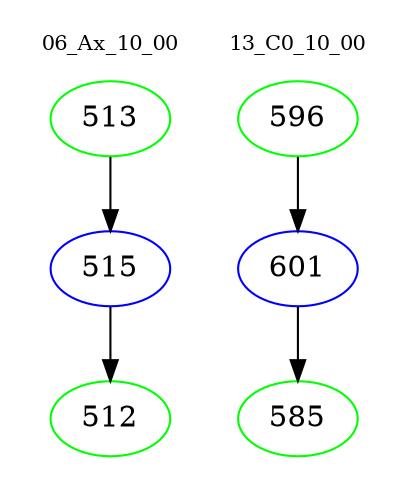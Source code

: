 digraph{
subgraph cluster_0 {
color = white
label = "06_Ax_10_00";
fontsize=10;
T0_513 [label="513", color="green"]
T0_513 -> T0_515 [color="black"]
T0_515 [label="515", color="blue"]
T0_515 -> T0_512 [color="black"]
T0_512 [label="512", color="green"]
}
subgraph cluster_1 {
color = white
label = "13_C0_10_00";
fontsize=10;
T1_596 [label="596", color="green"]
T1_596 -> T1_601 [color="black"]
T1_601 [label="601", color="blue"]
T1_601 -> T1_585 [color="black"]
T1_585 [label="585", color="green"]
}
}
